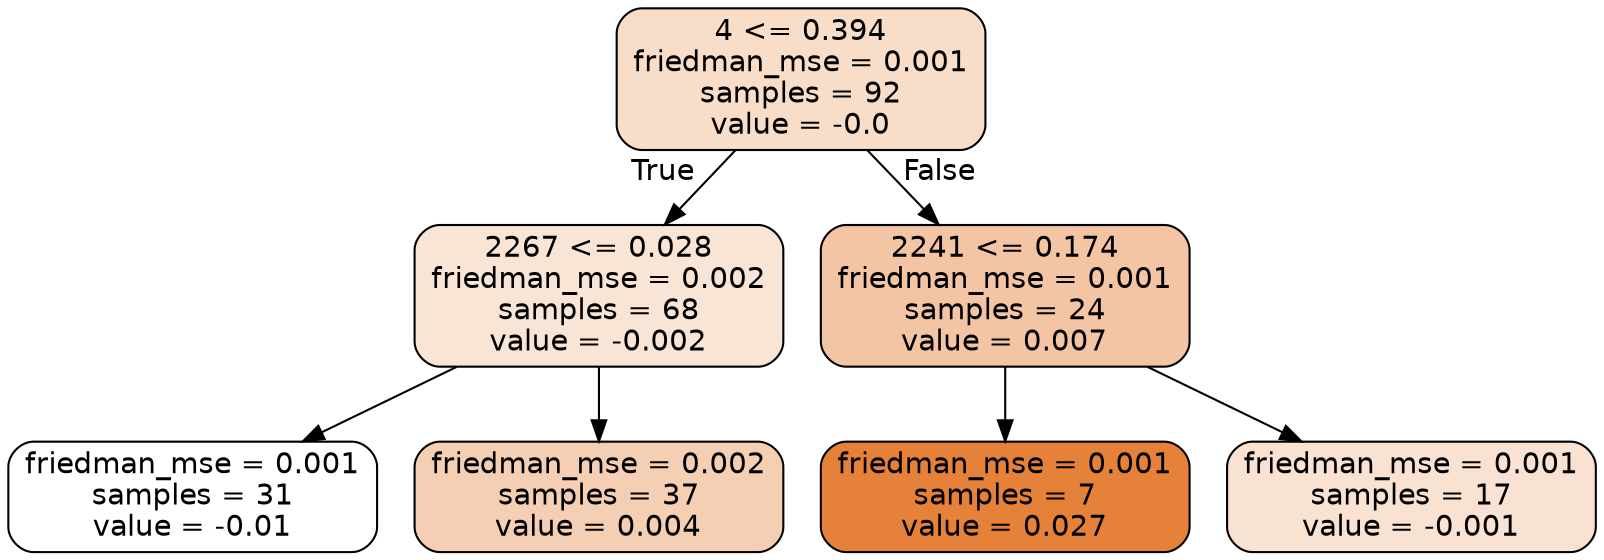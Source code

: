 digraph Tree {
node [shape=box, style="filled, rounded", color="black", fontname=helvetica] ;
edge [fontname=helvetica] ;
0 [label="4 <= 0.394\nfriedman_mse = 0.001\nsamples = 92\nvalue = -0.0", fillcolor="#e5813945"] ;
1 [label="2267 <= 0.028\nfriedman_mse = 0.002\nsamples = 68\nvalue = -0.002", fillcolor="#e5813934"] ;
0 -> 1 [labeldistance=2.5, labelangle=45, headlabel="True"] ;
2 [label="friedman_mse = 0.001\nsamples = 31\nvalue = -0.01", fillcolor="#e5813900"] ;
1 -> 2 ;
3 [label="friedman_mse = 0.002\nsamples = 37\nvalue = 0.004", fillcolor="#e5813960"] ;
1 -> 3 ;
4 [label="2241 <= 0.174\nfriedman_mse = 0.001\nsamples = 24\nvalue = 0.007", fillcolor="#e5813974"] ;
0 -> 4 [labeldistance=2.5, labelangle=-45, headlabel="False"] ;
5 [label="friedman_mse = 0.001\nsamples = 7\nvalue = 0.027", fillcolor="#e58139ff"] ;
4 -> 5 ;
6 [label="friedman_mse = 0.001\nsamples = 17\nvalue = -0.001", fillcolor="#e581393a"] ;
4 -> 6 ;
}